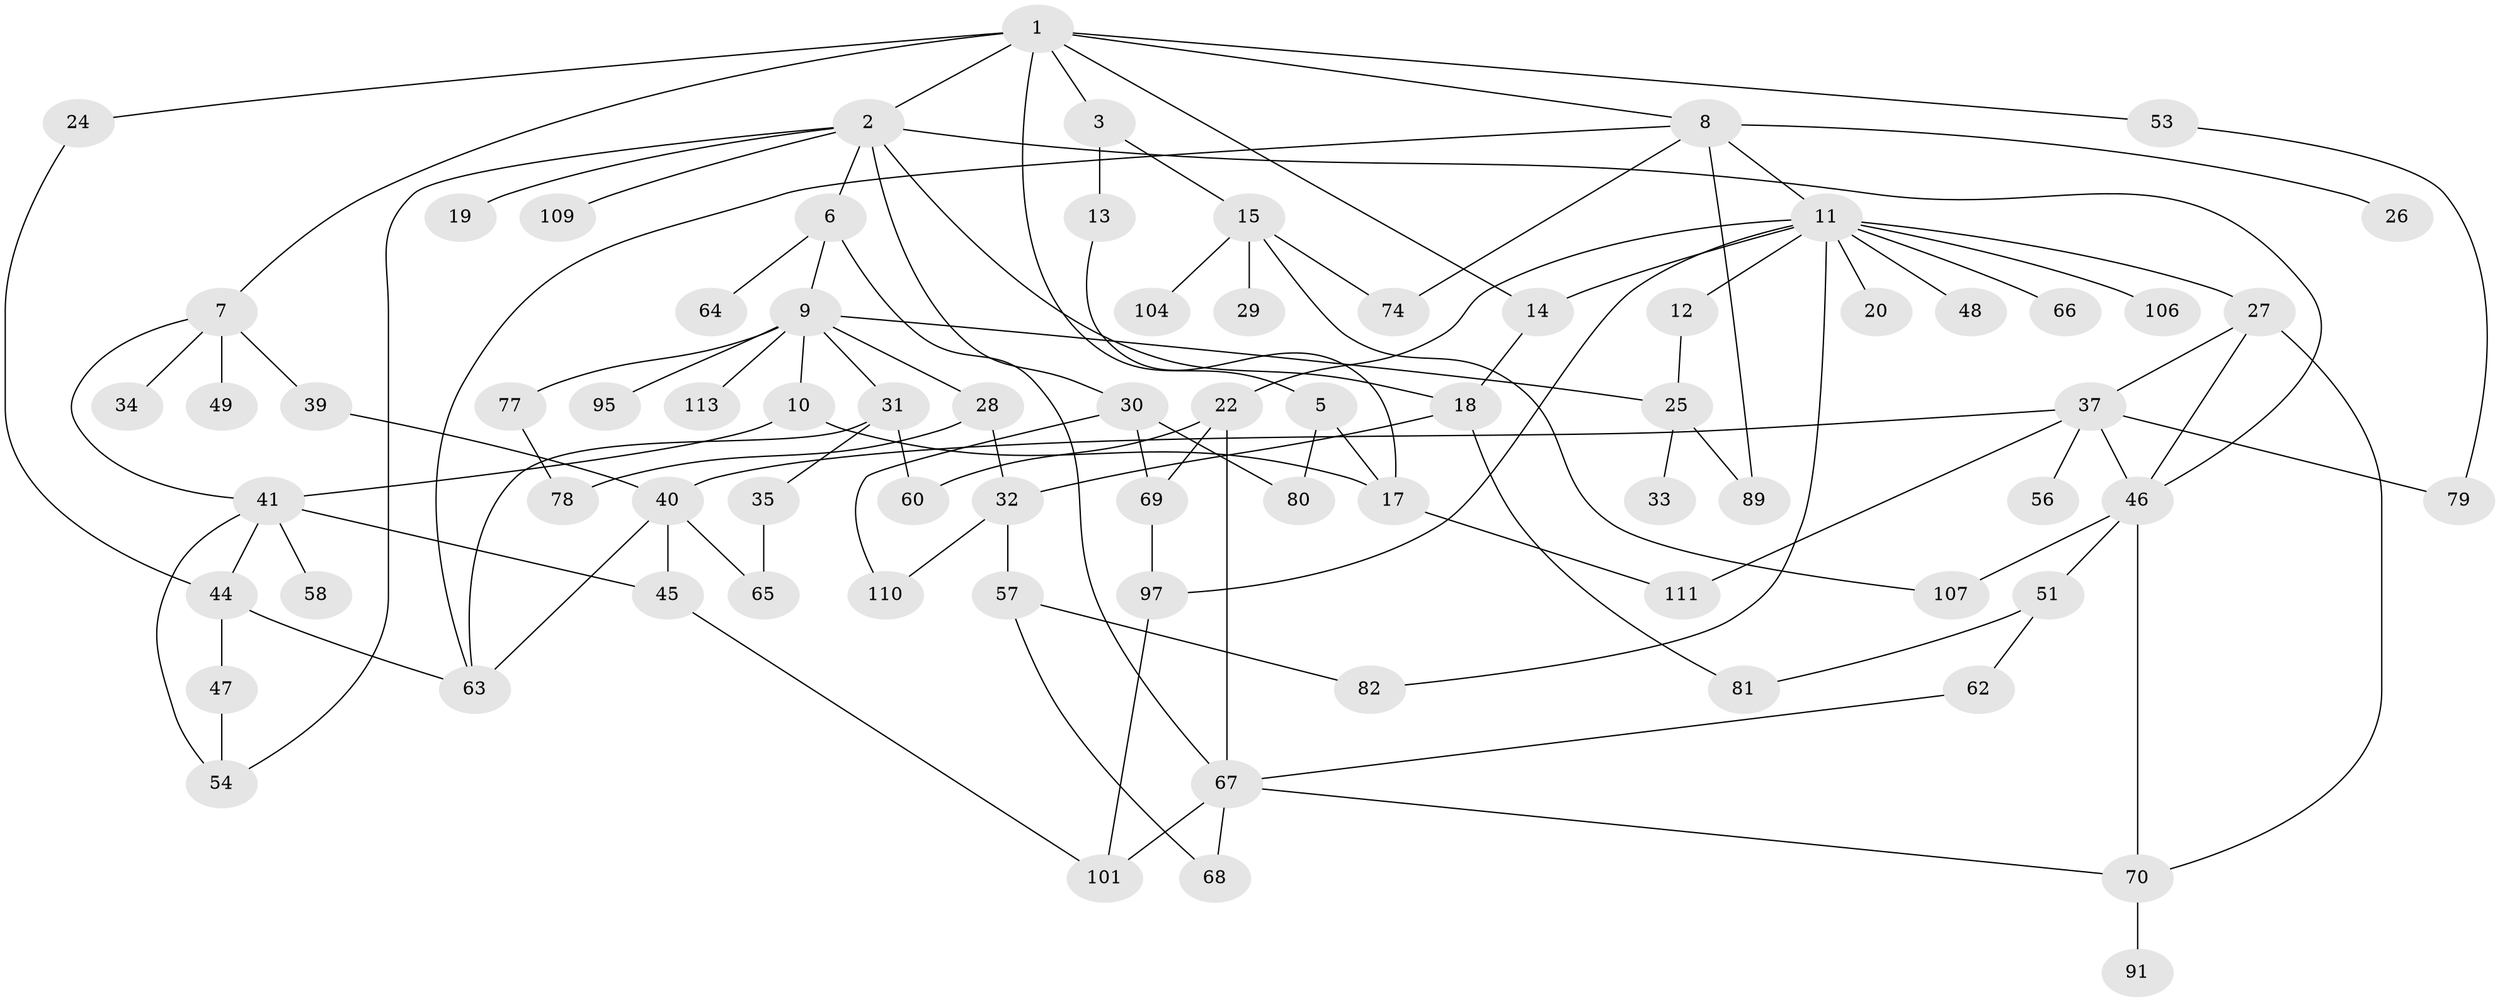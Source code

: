 // original degree distribution, {6: 0.02654867256637168, 8: 0.008849557522123894, 3: 0.11504424778761062, 4: 0.19469026548672566, 5: 0.04424778761061947, 7: 0.008849557522123894, 2: 0.415929203539823, 1: 0.18584070796460178}
// Generated by graph-tools (version 1.1) at 2025/41/03/06/25 10:41:28]
// undirected, 76 vertices, 113 edges
graph export_dot {
graph [start="1"]
  node [color=gray90,style=filled];
  1 [super="+4"];
  2 [super="+105"];
  3;
  5 [super="+85"];
  6 [super="+59"];
  7 [super="+23"];
  8 [super="+43"];
  9 [super="+16"];
  10;
  11 [super="+21"];
  12;
  13;
  14 [super="+61"];
  15 [super="+52"];
  17 [super="+98"];
  18 [super="+50"];
  19;
  20 [super="+75"];
  22;
  24;
  25 [super="+108"];
  26;
  27 [super="+100"];
  28 [super="+93"];
  29 [super="+42"];
  30 [super="+36"];
  31 [super="+96"];
  32 [super="+71"];
  33;
  34;
  35;
  37 [super="+38"];
  39;
  40 [super="+94"];
  41 [super="+55"];
  44;
  45 [super="+90"];
  46 [super="+72"];
  47 [super="+112"];
  48;
  49 [super="+92"];
  51 [super="+88"];
  53;
  54;
  56 [super="+83"];
  57 [super="+87"];
  58;
  60 [super="+102"];
  62;
  63;
  64;
  65;
  66;
  67 [super="+84"];
  68 [super="+103"];
  69 [super="+76"];
  70 [super="+73"];
  74 [super="+86"];
  77;
  78;
  79;
  80;
  81;
  82;
  89;
  91;
  95;
  97 [super="+99"];
  101;
  104;
  106;
  107;
  109;
  110;
  111;
  113;
  1 -- 2;
  1 -- 3;
  1 -- 5;
  1 -- 7;
  1 -- 53;
  1 -- 8;
  1 -- 24;
  1 -- 14;
  2 -- 6;
  2 -- 18;
  2 -- 19;
  2 -- 30;
  2 -- 54;
  2 -- 109;
  2 -- 46;
  3 -- 13;
  3 -- 15;
  5 -- 17;
  5 -- 80;
  6 -- 9;
  6 -- 67;
  6 -- 64;
  7 -- 39;
  7 -- 41;
  7 -- 34;
  7 -- 49;
  8 -- 11;
  8 -- 26;
  8 -- 74;
  8 -- 89;
  8 -- 63;
  9 -- 10;
  9 -- 95;
  9 -- 113;
  9 -- 28;
  9 -- 77;
  9 -- 31;
  9 -- 25;
  10 -- 41;
  10 -- 17;
  11 -- 12;
  11 -- 20;
  11 -- 66;
  11 -- 97;
  11 -- 48;
  11 -- 82;
  11 -- 22;
  11 -- 27;
  11 -- 106;
  11 -- 14;
  12 -- 25;
  13 -- 17;
  14 -- 18;
  15 -- 29;
  15 -- 74;
  15 -- 104;
  15 -- 107;
  17 -- 111;
  18 -- 32;
  18 -- 81;
  22 -- 69;
  22 -- 67;
  22 -- 60;
  24 -- 44;
  25 -- 33;
  25 -- 89;
  27 -- 37;
  27 -- 70;
  27 -- 46;
  28 -- 32;
  28 -- 78;
  30 -- 110;
  30 -- 80;
  30 -- 69;
  31 -- 35;
  31 -- 60;
  31 -- 63;
  32 -- 57;
  32 -- 110;
  35 -- 65;
  37 -- 40;
  37 -- 79;
  37 -- 56;
  37 -- 46;
  37 -- 111;
  39 -- 40;
  40 -- 45;
  40 -- 65;
  40 -- 63;
  41 -- 44;
  41 -- 58;
  41 -- 54;
  41 -- 45;
  44 -- 47;
  44 -- 63;
  45 -- 101;
  46 -- 51;
  46 -- 70;
  46 -- 107;
  47 -- 54;
  51 -- 62;
  51 -- 81;
  53 -- 79;
  57 -- 68;
  57 -- 82;
  62 -- 67;
  67 -- 68;
  67 -- 101;
  67 -- 70;
  69 -- 97;
  70 -- 91;
  77 -- 78;
  97 -- 101;
}

